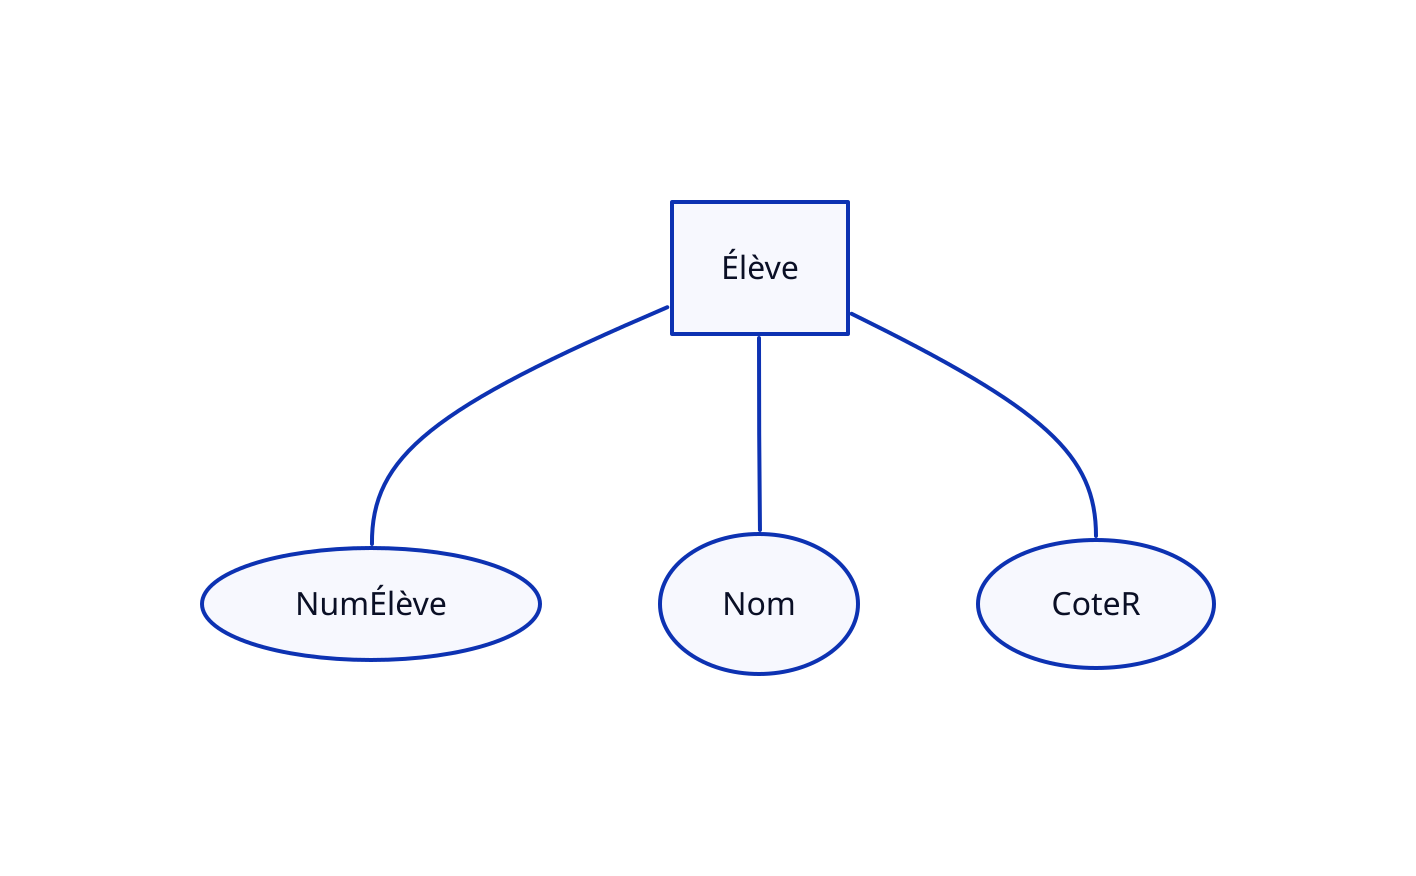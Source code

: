 Élève
NumÉlève.shape: oval
Nom.shape: oval
CoteR.shape: oval

Élève -- NumÉlève
Élève -- Nom
Élève -- CoteR